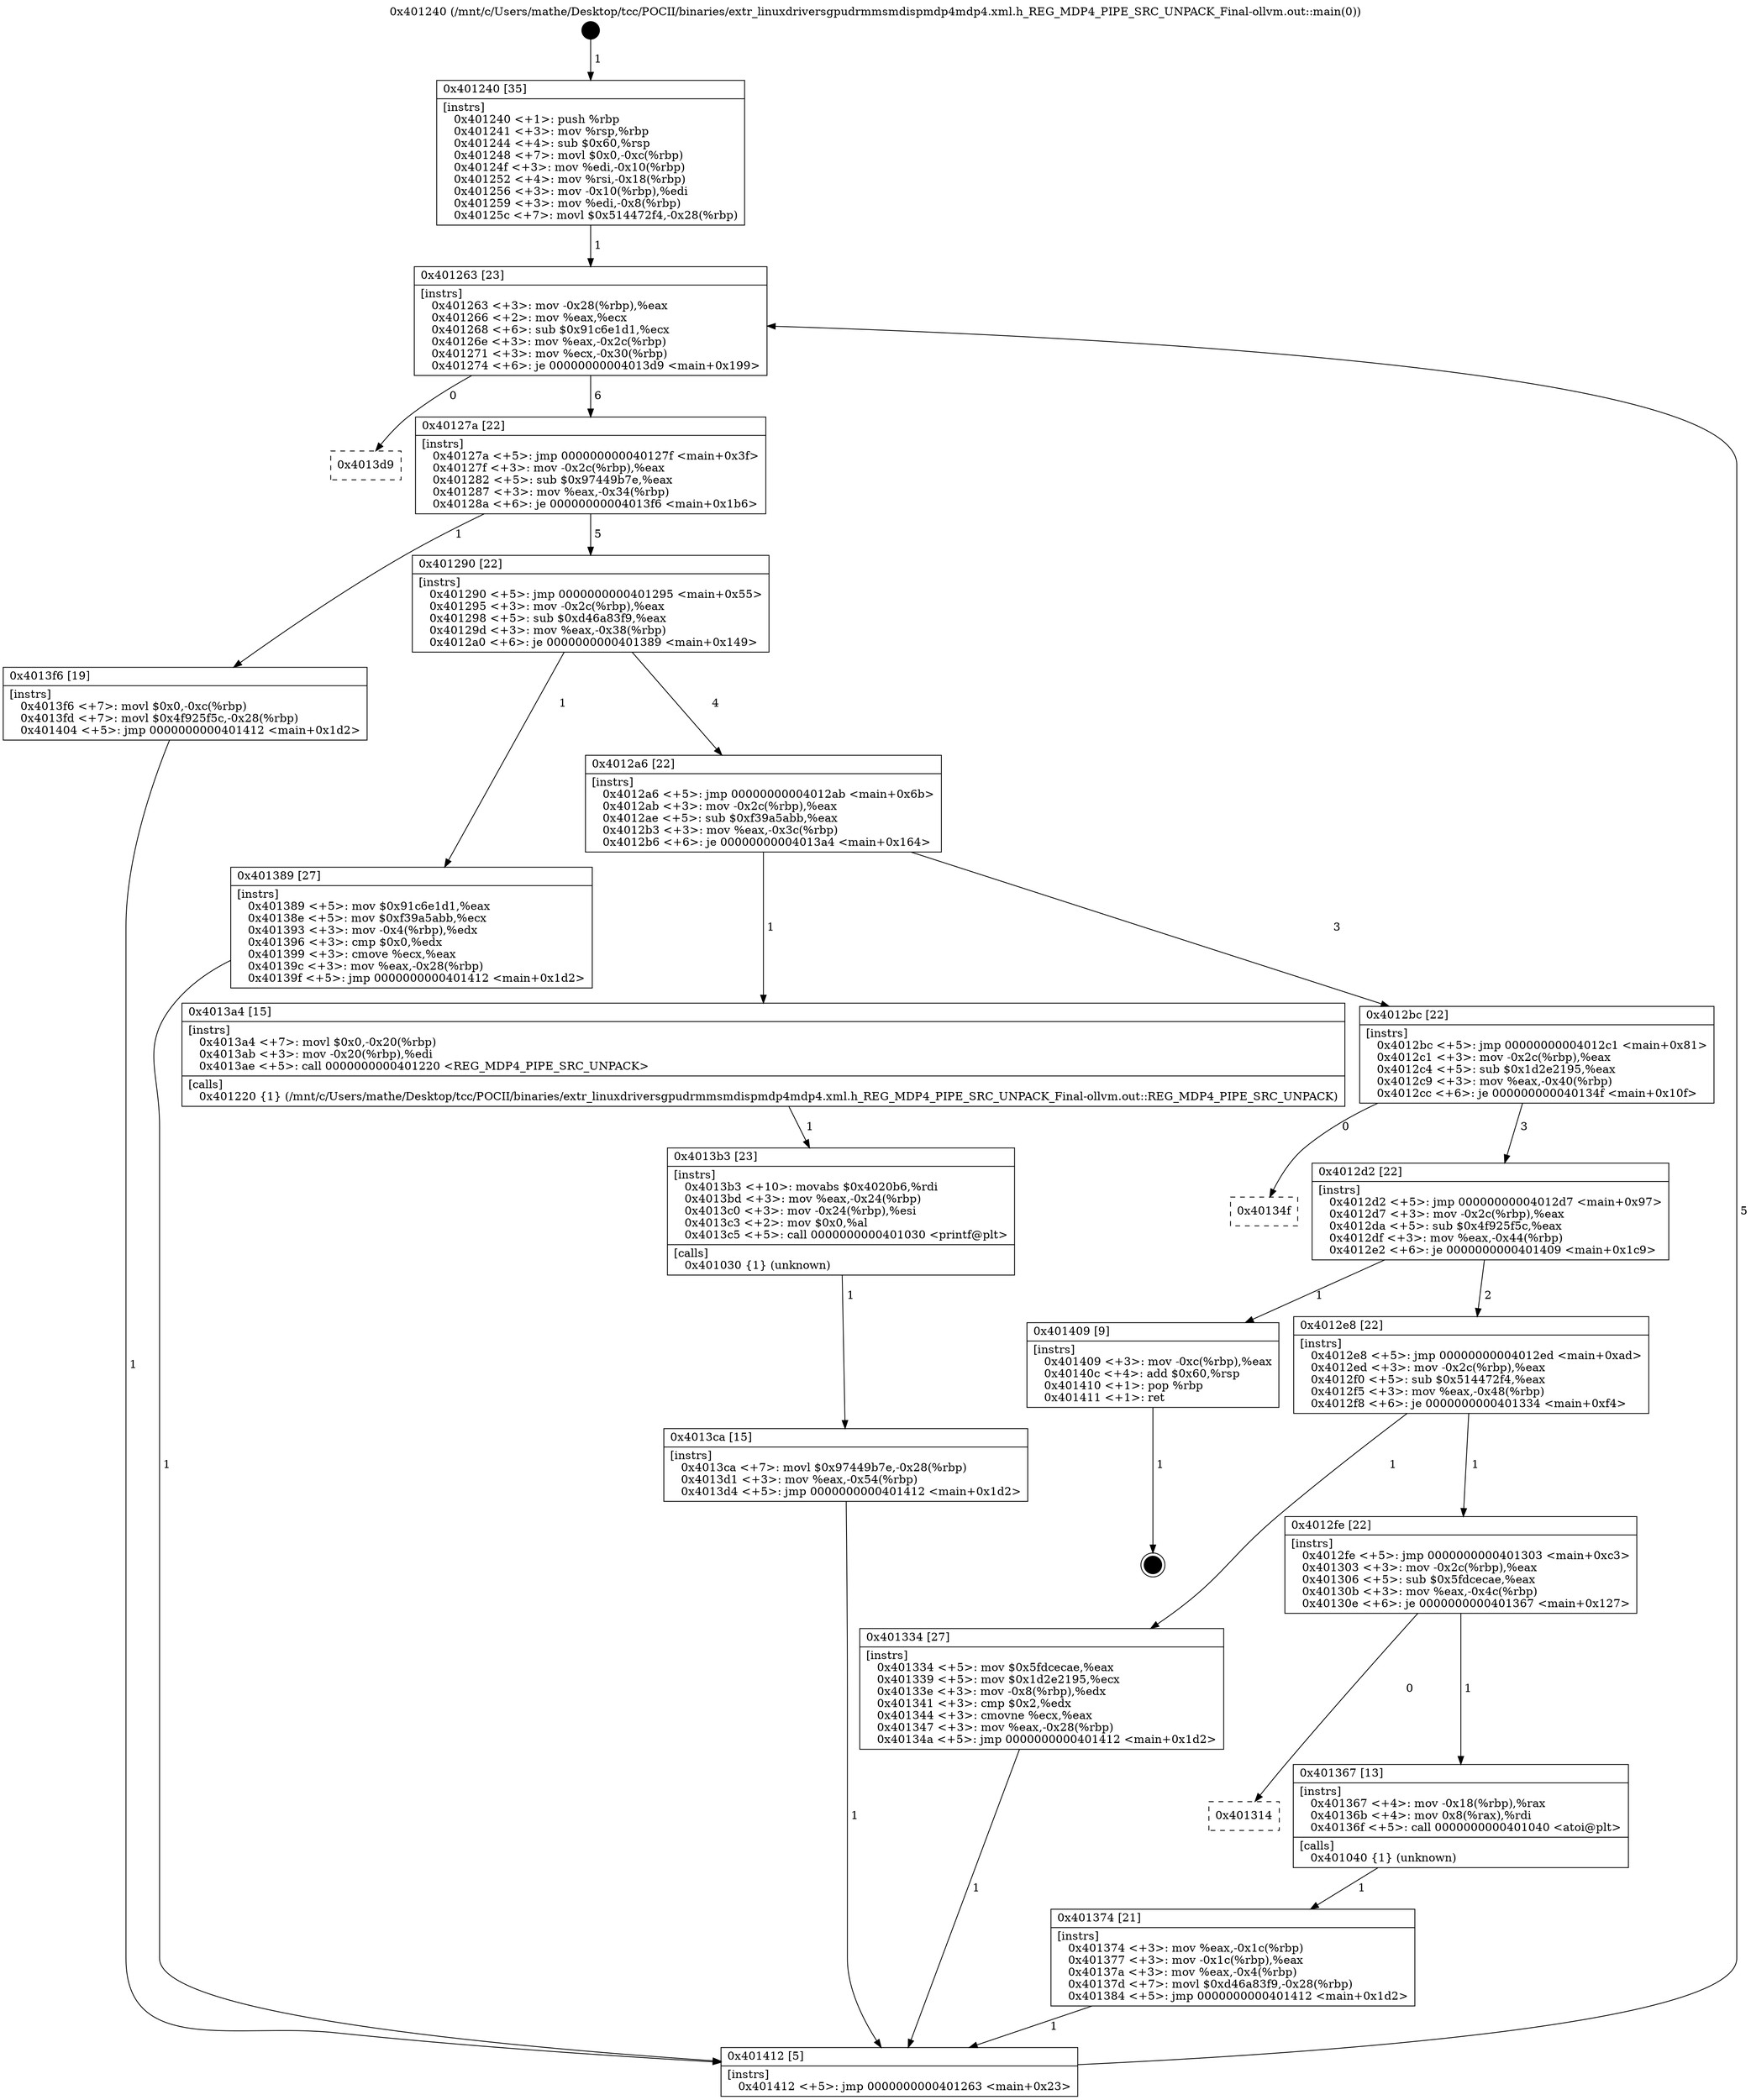 digraph "0x401240" {
  label = "0x401240 (/mnt/c/Users/mathe/Desktop/tcc/POCII/binaries/extr_linuxdriversgpudrmmsmdispmdp4mdp4.xml.h_REG_MDP4_PIPE_SRC_UNPACK_Final-ollvm.out::main(0))"
  labelloc = "t"
  node[shape=record]

  Entry [label="",width=0.3,height=0.3,shape=circle,fillcolor=black,style=filled]
  "0x401263" [label="{
     0x401263 [23]\l
     | [instrs]\l
     &nbsp;&nbsp;0x401263 \<+3\>: mov -0x28(%rbp),%eax\l
     &nbsp;&nbsp;0x401266 \<+2\>: mov %eax,%ecx\l
     &nbsp;&nbsp;0x401268 \<+6\>: sub $0x91c6e1d1,%ecx\l
     &nbsp;&nbsp;0x40126e \<+3\>: mov %eax,-0x2c(%rbp)\l
     &nbsp;&nbsp;0x401271 \<+3\>: mov %ecx,-0x30(%rbp)\l
     &nbsp;&nbsp;0x401274 \<+6\>: je 00000000004013d9 \<main+0x199\>\l
  }"]
  "0x4013d9" [label="{
     0x4013d9\l
  }", style=dashed]
  "0x40127a" [label="{
     0x40127a [22]\l
     | [instrs]\l
     &nbsp;&nbsp;0x40127a \<+5\>: jmp 000000000040127f \<main+0x3f\>\l
     &nbsp;&nbsp;0x40127f \<+3\>: mov -0x2c(%rbp),%eax\l
     &nbsp;&nbsp;0x401282 \<+5\>: sub $0x97449b7e,%eax\l
     &nbsp;&nbsp;0x401287 \<+3\>: mov %eax,-0x34(%rbp)\l
     &nbsp;&nbsp;0x40128a \<+6\>: je 00000000004013f6 \<main+0x1b6\>\l
  }"]
  Exit [label="",width=0.3,height=0.3,shape=circle,fillcolor=black,style=filled,peripheries=2]
  "0x4013f6" [label="{
     0x4013f6 [19]\l
     | [instrs]\l
     &nbsp;&nbsp;0x4013f6 \<+7\>: movl $0x0,-0xc(%rbp)\l
     &nbsp;&nbsp;0x4013fd \<+7\>: movl $0x4f925f5c,-0x28(%rbp)\l
     &nbsp;&nbsp;0x401404 \<+5\>: jmp 0000000000401412 \<main+0x1d2\>\l
  }"]
  "0x401290" [label="{
     0x401290 [22]\l
     | [instrs]\l
     &nbsp;&nbsp;0x401290 \<+5\>: jmp 0000000000401295 \<main+0x55\>\l
     &nbsp;&nbsp;0x401295 \<+3\>: mov -0x2c(%rbp),%eax\l
     &nbsp;&nbsp;0x401298 \<+5\>: sub $0xd46a83f9,%eax\l
     &nbsp;&nbsp;0x40129d \<+3\>: mov %eax,-0x38(%rbp)\l
     &nbsp;&nbsp;0x4012a0 \<+6\>: je 0000000000401389 \<main+0x149\>\l
  }"]
  "0x4013ca" [label="{
     0x4013ca [15]\l
     | [instrs]\l
     &nbsp;&nbsp;0x4013ca \<+7\>: movl $0x97449b7e,-0x28(%rbp)\l
     &nbsp;&nbsp;0x4013d1 \<+3\>: mov %eax,-0x54(%rbp)\l
     &nbsp;&nbsp;0x4013d4 \<+5\>: jmp 0000000000401412 \<main+0x1d2\>\l
  }"]
  "0x401389" [label="{
     0x401389 [27]\l
     | [instrs]\l
     &nbsp;&nbsp;0x401389 \<+5\>: mov $0x91c6e1d1,%eax\l
     &nbsp;&nbsp;0x40138e \<+5\>: mov $0xf39a5abb,%ecx\l
     &nbsp;&nbsp;0x401393 \<+3\>: mov -0x4(%rbp),%edx\l
     &nbsp;&nbsp;0x401396 \<+3\>: cmp $0x0,%edx\l
     &nbsp;&nbsp;0x401399 \<+3\>: cmove %ecx,%eax\l
     &nbsp;&nbsp;0x40139c \<+3\>: mov %eax,-0x28(%rbp)\l
     &nbsp;&nbsp;0x40139f \<+5\>: jmp 0000000000401412 \<main+0x1d2\>\l
  }"]
  "0x4012a6" [label="{
     0x4012a6 [22]\l
     | [instrs]\l
     &nbsp;&nbsp;0x4012a6 \<+5\>: jmp 00000000004012ab \<main+0x6b\>\l
     &nbsp;&nbsp;0x4012ab \<+3\>: mov -0x2c(%rbp),%eax\l
     &nbsp;&nbsp;0x4012ae \<+5\>: sub $0xf39a5abb,%eax\l
     &nbsp;&nbsp;0x4012b3 \<+3\>: mov %eax,-0x3c(%rbp)\l
     &nbsp;&nbsp;0x4012b6 \<+6\>: je 00000000004013a4 \<main+0x164\>\l
  }"]
  "0x4013b3" [label="{
     0x4013b3 [23]\l
     | [instrs]\l
     &nbsp;&nbsp;0x4013b3 \<+10\>: movabs $0x4020b6,%rdi\l
     &nbsp;&nbsp;0x4013bd \<+3\>: mov %eax,-0x24(%rbp)\l
     &nbsp;&nbsp;0x4013c0 \<+3\>: mov -0x24(%rbp),%esi\l
     &nbsp;&nbsp;0x4013c3 \<+2\>: mov $0x0,%al\l
     &nbsp;&nbsp;0x4013c5 \<+5\>: call 0000000000401030 \<printf@plt\>\l
     | [calls]\l
     &nbsp;&nbsp;0x401030 \{1\} (unknown)\l
  }"]
  "0x4013a4" [label="{
     0x4013a4 [15]\l
     | [instrs]\l
     &nbsp;&nbsp;0x4013a4 \<+7\>: movl $0x0,-0x20(%rbp)\l
     &nbsp;&nbsp;0x4013ab \<+3\>: mov -0x20(%rbp),%edi\l
     &nbsp;&nbsp;0x4013ae \<+5\>: call 0000000000401220 \<REG_MDP4_PIPE_SRC_UNPACK\>\l
     | [calls]\l
     &nbsp;&nbsp;0x401220 \{1\} (/mnt/c/Users/mathe/Desktop/tcc/POCII/binaries/extr_linuxdriversgpudrmmsmdispmdp4mdp4.xml.h_REG_MDP4_PIPE_SRC_UNPACK_Final-ollvm.out::REG_MDP4_PIPE_SRC_UNPACK)\l
  }"]
  "0x4012bc" [label="{
     0x4012bc [22]\l
     | [instrs]\l
     &nbsp;&nbsp;0x4012bc \<+5\>: jmp 00000000004012c1 \<main+0x81\>\l
     &nbsp;&nbsp;0x4012c1 \<+3\>: mov -0x2c(%rbp),%eax\l
     &nbsp;&nbsp;0x4012c4 \<+5\>: sub $0x1d2e2195,%eax\l
     &nbsp;&nbsp;0x4012c9 \<+3\>: mov %eax,-0x40(%rbp)\l
     &nbsp;&nbsp;0x4012cc \<+6\>: je 000000000040134f \<main+0x10f\>\l
  }"]
  "0x401374" [label="{
     0x401374 [21]\l
     | [instrs]\l
     &nbsp;&nbsp;0x401374 \<+3\>: mov %eax,-0x1c(%rbp)\l
     &nbsp;&nbsp;0x401377 \<+3\>: mov -0x1c(%rbp),%eax\l
     &nbsp;&nbsp;0x40137a \<+3\>: mov %eax,-0x4(%rbp)\l
     &nbsp;&nbsp;0x40137d \<+7\>: movl $0xd46a83f9,-0x28(%rbp)\l
     &nbsp;&nbsp;0x401384 \<+5\>: jmp 0000000000401412 \<main+0x1d2\>\l
  }"]
  "0x40134f" [label="{
     0x40134f\l
  }", style=dashed]
  "0x4012d2" [label="{
     0x4012d2 [22]\l
     | [instrs]\l
     &nbsp;&nbsp;0x4012d2 \<+5\>: jmp 00000000004012d7 \<main+0x97\>\l
     &nbsp;&nbsp;0x4012d7 \<+3\>: mov -0x2c(%rbp),%eax\l
     &nbsp;&nbsp;0x4012da \<+5\>: sub $0x4f925f5c,%eax\l
     &nbsp;&nbsp;0x4012df \<+3\>: mov %eax,-0x44(%rbp)\l
     &nbsp;&nbsp;0x4012e2 \<+6\>: je 0000000000401409 \<main+0x1c9\>\l
  }"]
  "0x401314" [label="{
     0x401314\l
  }", style=dashed]
  "0x401409" [label="{
     0x401409 [9]\l
     | [instrs]\l
     &nbsp;&nbsp;0x401409 \<+3\>: mov -0xc(%rbp),%eax\l
     &nbsp;&nbsp;0x40140c \<+4\>: add $0x60,%rsp\l
     &nbsp;&nbsp;0x401410 \<+1\>: pop %rbp\l
     &nbsp;&nbsp;0x401411 \<+1\>: ret\l
  }"]
  "0x4012e8" [label="{
     0x4012e8 [22]\l
     | [instrs]\l
     &nbsp;&nbsp;0x4012e8 \<+5\>: jmp 00000000004012ed \<main+0xad\>\l
     &nbsp;&nbsp;0x4012ed \<+3\>: mov -0x2c(%rbp),%eax\l
     &nbsp;&nbsp;0x4012f0 \<+5\>: sub $0x514472f4,%eax\l
     &nbsp;&nbsp;0x4012f5 \<+3\>: mov %eax,-0x48(%rbp)\l
     &nbsp;&nbsp;0x4012f8 \<+6\>: je 0000000000401334 \<main+0xf4\>\l
  }"]
  "0x401367" [label="{
     0x401367 [13]\l
     | [instrs]\l
     &nbsp;&nbsp;0x401367 \<+4\>: mov -0x18(%rbp),%rax\l
     &nbsp;&nbsp;0x40136b \<+4\>: mov 0x8(%rax),%rdi\l
     &nbsp;&nbsp;0x40136f \<+5\>: call 0000000000401040 \<atoi@plt\>\l
     | [calls]\l
     &nbsp;&nbsp;0x401040 \{1\} (unknown)\l
  }"]
  "0x401334" [label="{
     0x401334 [27]\l
     | [instrs]\l
     &nbsp;&nbsp;0x401334 \<+5\>: mov $0x5fdcecae,%eax\l
     &nbsp;&nbsp;0x401339 \<+5\>: mov $0x1d2e2195,%ecx\l
     &nbsp;&nbsp;0x40133e \<+3\>: mov -0x8(%rbp),%edx\l
     &nbsp;&nbsp;0x401341 \<+3\>: cmp $0x2,%edx\l
     &nbsp;&nbsp;0x401344 \<+3\>: cmovne %ecx,%eax\l
     &nbsp;&nbsp;0x401347 \<+3\>: mov %eax,-0x28(%rbp)\l
     &nbsp;&nbsp;0x40134a \<+5\>: jmp 0000000000401412 \<main+0x1d2\>\l
  }"]
  "0x4012fe" [label="{
     0x4012fe [22]\l
     | [instrs]\l
     &nbsp;&nbsp;0x4012fe \<+5\>: jmp 0000000000401303 \<main+0xc3\>\l
     &nbsp;&nbsp;0x401303 \<+3\>: mov -0x2c(%rbp),%eax\l
     &nbsp;&nbsp;0x401306 \<+5\>: sub $0x5fdcecae,%eax\l
     &nbsp;&nbsp;0x40130b \<+3\>: mov %eax,-0x4c(%rbp)\l
     &nbsp;&nbsp;0x40130e \<+6\>: je 0000000000401367 \<main+0x127\>\l
  }"]
  "0x401412" [label="{
     0x401412 [5]\l
     | [instrs]\l
     &nbsp;&nbsp;0x401412 \<+5\>: jmp 0000000000401263 \<main+0x23\>\l
  }"]
  "0x401240" [label="{
     0x401240 [35]\l
     | [instrs]\l
     &nbsp;&nbsp;0x401240 \<+1\>: push %rbp\l
     &nbsp;&nbsp;0x401241 \<+3\>: mov %rsp,%rbp\l
     &nbsp;&nbsp;0x401244 \<+4\>: sub $0x60,%rsp\l
     &nbsp;&nbsp;0x401248 \<+7\>: movl $0x0,-0xc(%rbp)\l
     &nbsp;&nbsp;0x40124f \<+3\>: mov %edi,-0x10(%rbp)\l
     &nbsp;&nbsp;0x401252 \<+4\>: mov %rsi,-0x18(%rbp)\l
     &nbsp;&nbsp;0x401256 \<+3\>: mov -0x10(%rbp),%edi\l
     &nbsp;&nbsp;0x401259 \<+3\>: mov %edi,-0x8(%rbp)\l
     &nbsp;&nbsp;0x40125c \<+7\>: movl $0x514472f4,-0x28(%rbp)\l
  }"]
  Entry -> "0x401240" [label=" 1"]
  "0x401263" -> "0x4013d9" [label=" 0"]
  "0x401263" -> "0x40127a" [label=" 6"]
  "0x401409" -> Exit [label=" 1"]
  "0x40127a" -> "0x4013f6" [label=" 1"]
  "0x40127a" -> "0x401290" [label=" 5"]
  "0x4013f6" -> "0x401412" [label=" 1"]
  "0x401290" -> "0x401389" [label=" 1"]
  "0x401290" -> "0x4012a6" [label=" 4"]
  "0x4013ca" -> "0x401412" [label=" 1"]
  "0x4012a6" -> "0x4013a4" [label=" 1"]
  "0x4012a6" -> "0x4012bc" [label=" 3"]
  "0x4013b3" -> "0x4013ca" [label=" 1"]
  "0x4012bc" -> "0x40134f" [label=" 0"]
  "0x4012bc" -> "0x4012d2" [label=" 3"]
  "0x4013a4" -> "0x4013b3" [label=" 1"]
  "0x4012d2" -> "0x401409" [label=" 1"]
  "0x4012d2" -> "0x4012e8" [label=" 2"]
  "0x401389" -> "0x401412" [label=" 1"]
  "0x4012e8" -> "0x401334" [label=" 1"]
  "0x4012e8" -> "0x4012fe" [label=" 1"]
  "0x401334" -> "0x401412" [label=" 1"]
  "0x401240" -> "0x401263" [label=" 1"]
  "0x401412" -> "0x401263" [label=" 5"]
  "0x401374" -> "0x401412" [label=" 1"]
  "0x4012fe" -> "0x401367" [label=" 1"]
  "0x4012fe" -> "0x401314" [label=" 0"]
  "0x401367" -> "0x401374" [label=" 1"]
}
